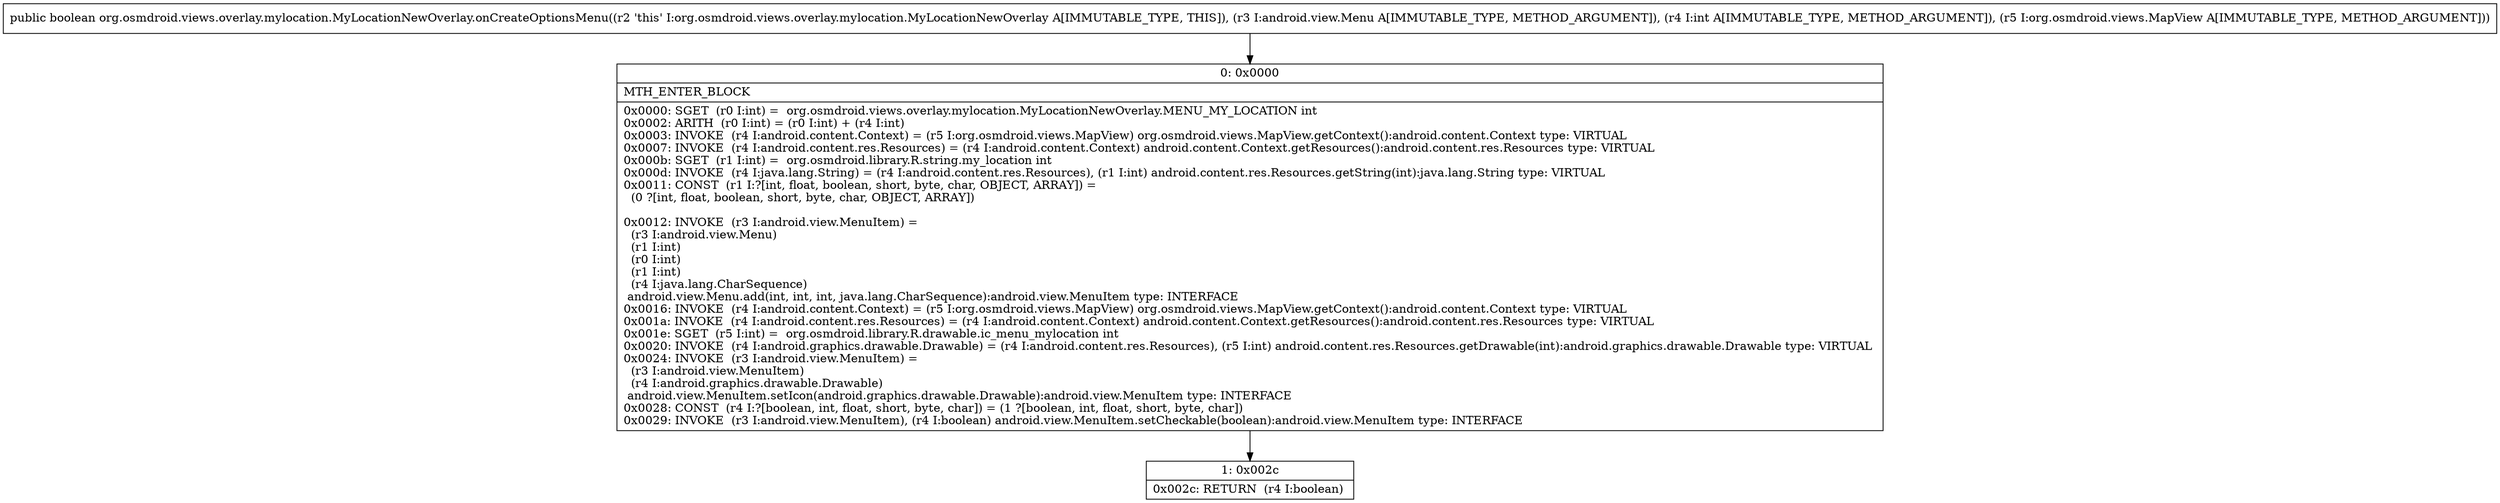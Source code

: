 digraph "CFG fororg.osmdroid.views.overlay.mylocation.MyLocationNewOverlay.onCreateOptionsMenu(Landroid\/view\/Menu;ILorg\/osmdroid\/views\/MapView;)Z" {
Node_0 [shape=record,label="{0\:\ 0x0000|MTH_ENTER_BLOCK\l|0x0000: SGET  (r0 I:int) =  org.osmdroid.views.overlay.mylocation.MyLocationNewOverlay.MENU_MY_LOCATION int \l0x0002: ARITH  (r0 I:int) = (r0 I:int) + (r4 I:int) \l0x0003: INVOKE  (r4 I:android.content.Context) = (r5 I:org.osmdroid.views.MapView) org.osmdroid.views.MapView.getContext():android.content.Context type: VIRTUAL \l0x0007: INVOKE  (r4 I:android.content.res.Resources) = (r4 I:android.content.Context) android.content.Context.getResources():android.content.res.Resources type: VIRTUAL \l0x000b: SGET  (r1 I:int) =  org.osmdroid.library.R.string.my_location int \l0x000d: INVOKE  (r4 I:java.lang.String) = (r4 I:android.content.res.Resources), (r1 I:int) android.content.res.Resources.getString(int):java.lang.String type: VIRTUAL \l0x0011: CONST  (r1 I:?[int, float, boolean, short, byte, char, OBJECT, ARRAY]) = \l  (0 ?[int, float, boolean, short, byte, char, OBJECT, ARRAY])\l \l0x0012: INVOKE  (r3 I:android.view.MenuItem) = \l  (r3 I:android.view.Menu)\l  (r1 I:int)\l  (r0 I:int)\l  (r1 I:int)\l  (r4 I:java.lang.CharSequence)\l android.view.Menu.add(int, int, int, java.lang.CharSequence):android.view.MenuItem type: INTERFACE \l0x0016: INVOKE  (r4 I:android.content.Context) = (r5 I:org.osmdroid.views.MapView) org.osmdroid.views.MapView.getContext():android.content.Context type: VIRTUAL \l0x001a: INVOKE  (r4 I:android.content.res.Resources) = (r4 I:android.content.Context) android.content.Context.getResources():android.content.res.Resources type: VIRTUAL \l0x001e: SGET  (r5 I:int) =  org.osmdroid.library.R.drawable.ic_menu_mylocation int \l0x0020: INVOKE  (r4 I:android.graphics.drawable.Drawable) = (r4 I:android.content.res.Resources), (r5 I:int) android.content.res.Resources.getDrawable(int):android.graphics.drawable.Drawable type: VIRTUAL \l0x0024: INVOKE  (r3 I:android.view.MenuItem) = \l  (r3 I:android.view.MenuItem)\l  (r4 I:android.graphics.drawable.Drawable)\l android.view.MenuItem.setIcon(android.graphics.drawable.Drawable):android.view.MenuItem type: INTERFACE \l0x0028: CONST  (r4 I:?[boolean, int, float, short, byte, char]) = (1 ?[boolean, int, float, short, byte, char]) \l0x0029: INVOKE  (r3 I:android.view.MenuItem), (r4 I:boolean) android.view.MenuItem.setCheckable(boolean):android.view.MenuItem type: INTERFACE \l}"];
Node_1 [shape=record,label="{1\:\ 0x002c|0x002c: RETURN  (r4 I:boolean) \l}"];
MethodNode[shape=record,label="{public boolean org.osmdroid.views.overlay.mylocation.MyLocationNewOverlay.onCreateOptionsMenu((r2 'this' I:org.osmdroid.views.overlay.mylocation.MyLocationNewOverlay A[IMMUTABLE_TYPE, THIS]), (r3 I:android.view.Menu A[IMMUTABLE_TYPE, METHOD_ARGUMENT]), (r4 I:int A[IMMUTABLE_TYPE, METHOD_ARGUMENT]), (r5 I:org.osmdroid.views.MapView A[IMMUTABLE_TYPE, METHOD_ARGUMENT])) }"];
MethodNode -> Node_0;
Node_0 -> Node_1;
}

